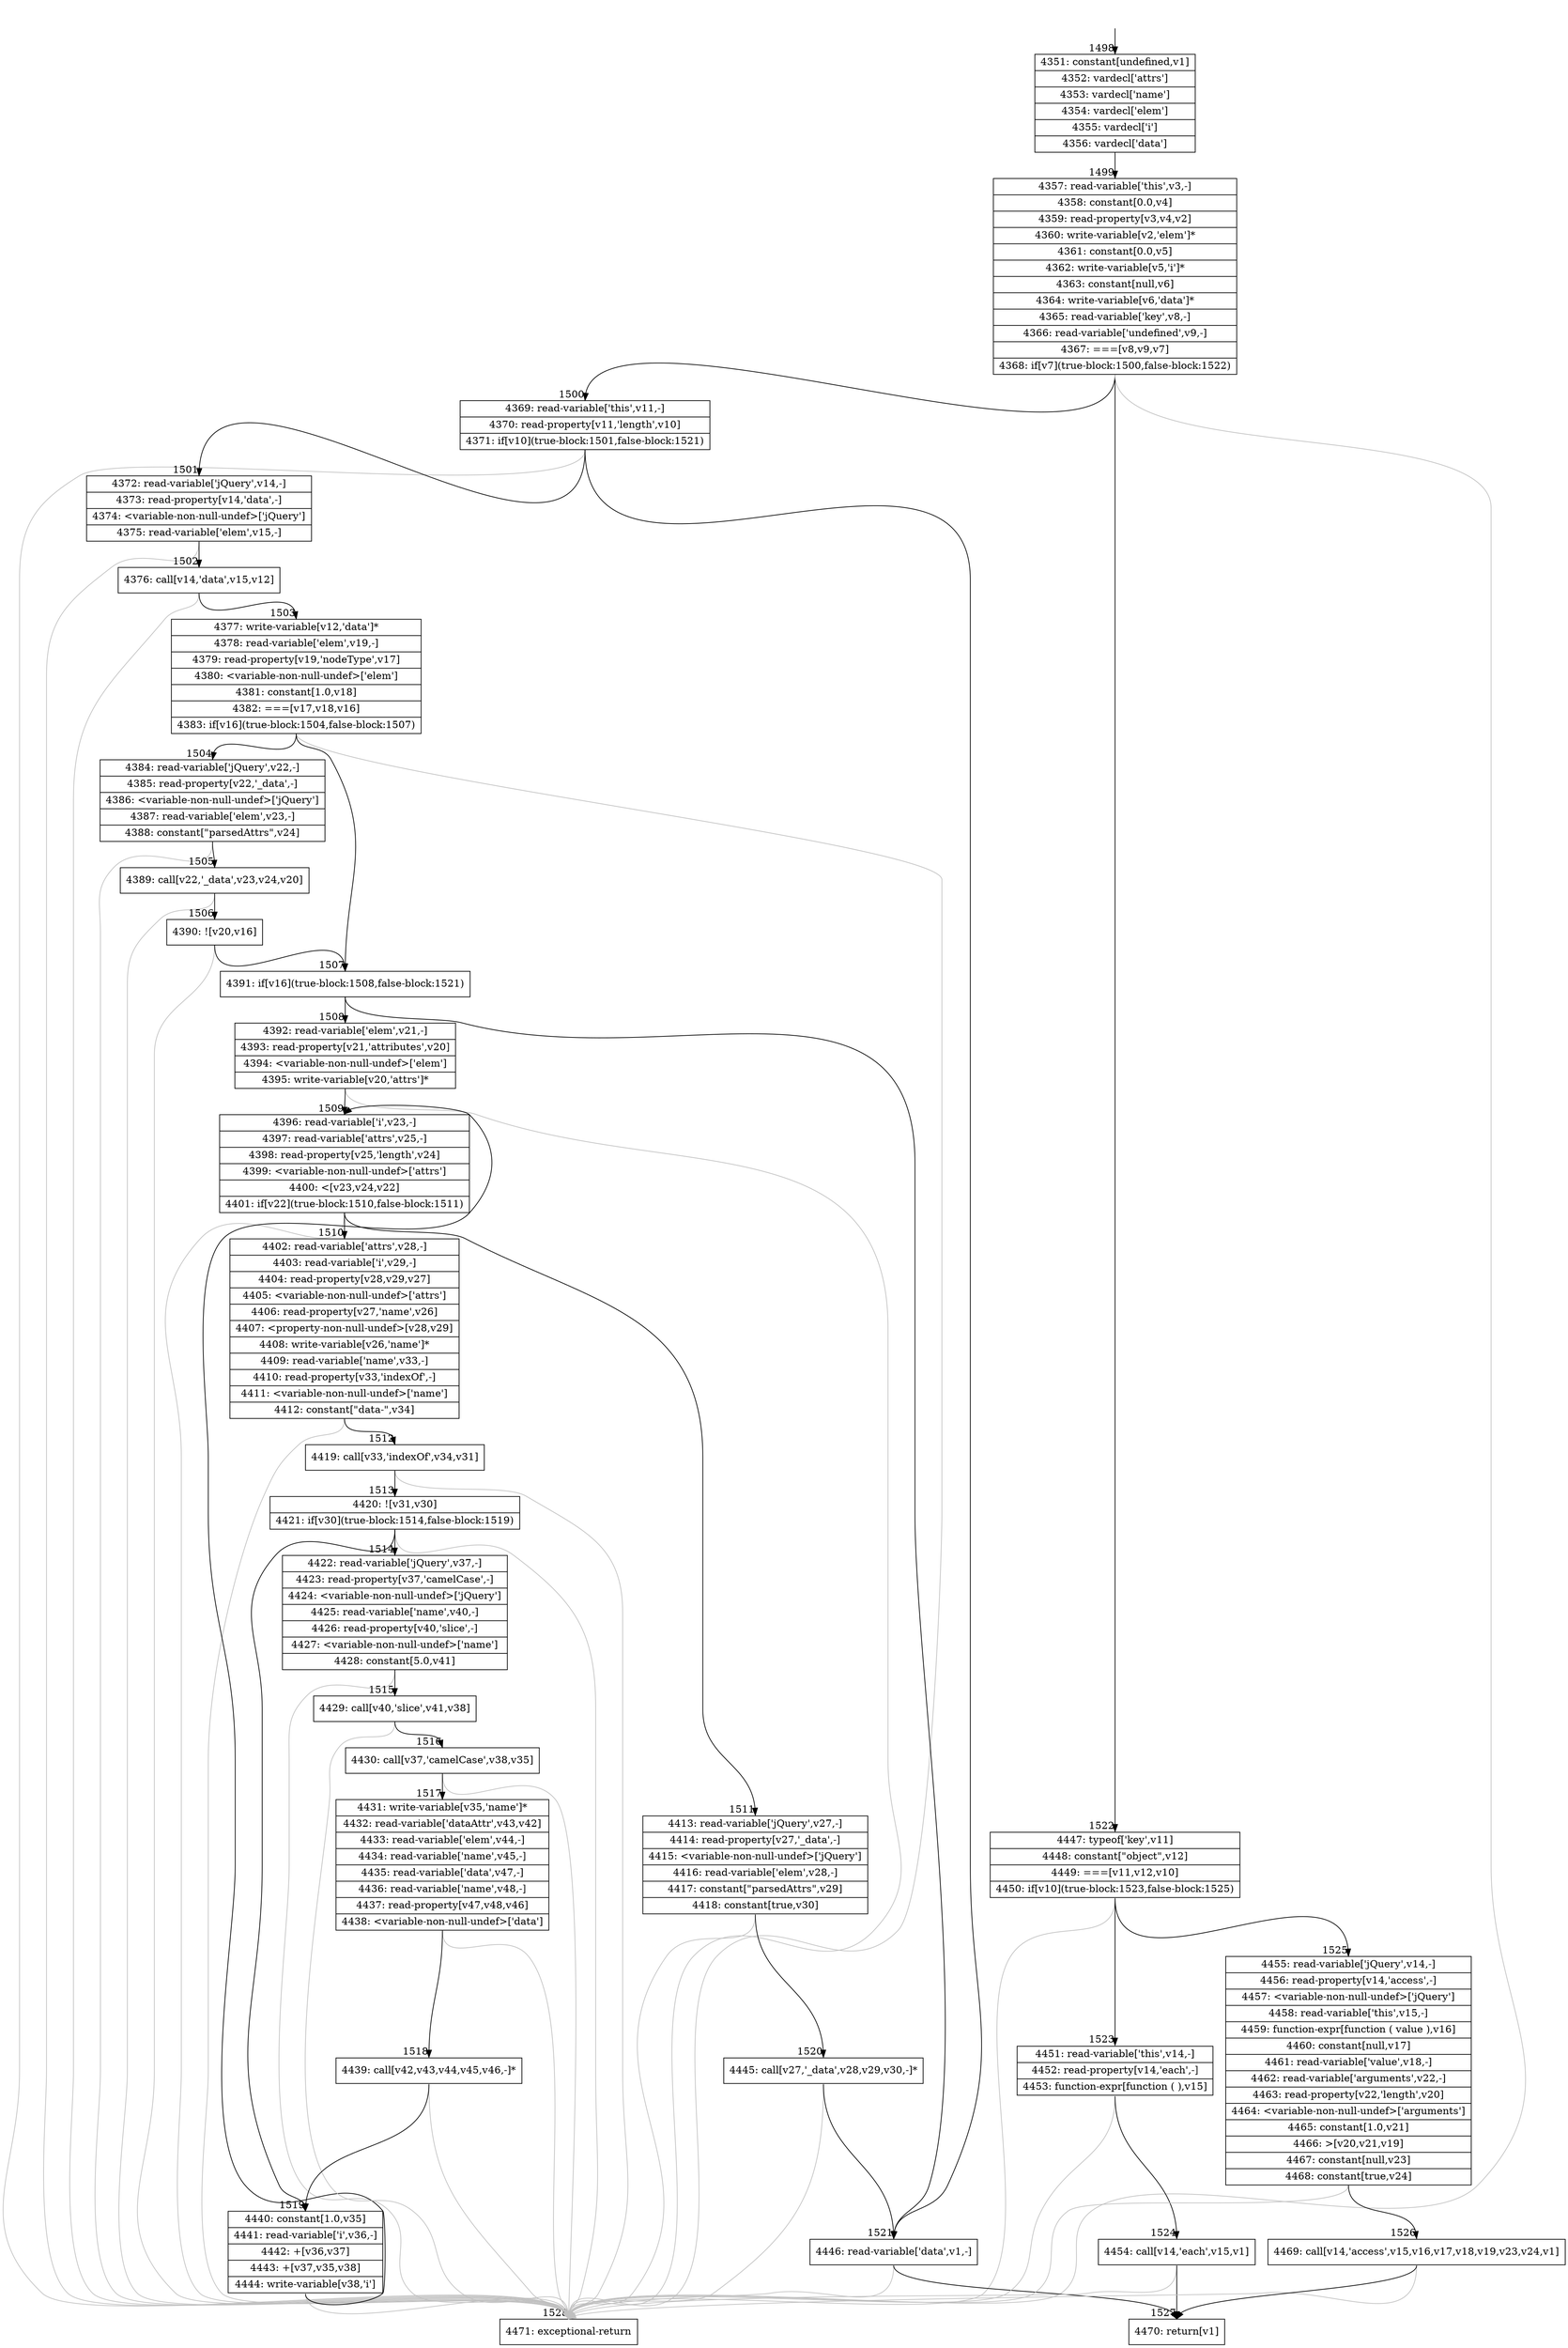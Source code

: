 digraph {
rankdir="TD"
BB_entry101[shape=none,label=""];
BB_entry101 -> BB1498 [tailport=s, headport=n, headlabel="    1498"]
BB1498 [shape=record label="{4351: constant[undefined,v1]|4352: vardecl['attrs']|4353: vardecl['name']|4354: vardecl['elem']|4355: vardecl['i']|4356: vardecl['data']}" ] 
BB1498 -> BB1499 [tailport=s, headport=n, headlabel="      1499"]
BB1499 [shape=record label="{4357: read-variable['this',v3,-]|4358: constant[0.0,v4]|4359: read-property[v3,v4,v2]|4360: write-variable[v2,'elem']*|4361: constant[0.0,v5]|4362: write-variable[v5,'i']*|4363: constant[null,v6]|4364: write-variable[v6,'data']*|4365: read-variable['key',v8,-]|4366: read-variable['undefined',v9,-]|4367: ===[v8,v9,v7]|4368: if[v7](true-block:1500,false-block:1522)}" ] 
BB1499 -> BB1500 [tailport=s, headport=n, headlabel="      1500"]
BB1499 -> BB1522 [tailport=s, headport=n, headlabel="      1522"]
BB1499 -> BB1528 [tailport=s, headport=n, color=gray, headlabel="      1528"]
BB1500 [shape=record label="{4369: read-variable['this',v11,-]|4370: read-property[v11,'length',v10]|4371: if[v10](true-block:1501,false-block:1521)}" ] 
BB1500 -> BB1501 [tailport=s, headport=n, headlabel="      1501"]
BB1500 -> BB1521 [tailport=s, headport=n, headlabel="      1521"]
BB1500 -> BB1528 [tailport=s, headport=n, color=gray]
BB1501 [shape=record label="{4372: read-variable['jQuery',v14,-]|4373: read-property[v14,'data',-]|4374: \<variable-non-null-undef\>['jQuery']|4375: read-variable['elem',v15,-]}" ] 
BB1501 -> BB1502 [tailport=s, headport=n, headlabel="      1502"]
BB1501 -> BB1528 [tailport=s, headport=n, color=gray]
BB1502 [shape=record label="{4376: call[v14,'data',v15,v12]}" ] 
BB1502 -> BB1503 [tailport=s, headport=n, headlabel="      1503"]
BB1502 -> BB1528 [tailport=s, headport=n, color=gray]
BB1503 [shape=record label="{4377: write-variable[v12,'data']*|4378: read-variable['elem',v19,-]|4379: read-property[v19,'nodeType',v17]|4380: \<variable-non-null-undef\>['elem']|4381: constant[1.0,v18]|4382: ===[v17,v18,v16]|4383: if[v16](true-block:1504,false-block:1507)}" ] 
BB1503 -> BB1507 [tailport=s, headport=n, headlabel="      1507"]
BB1503 -> BB1504 [tailport=s, headport=n, headlabel="      1504"]
BB1503 -> BB1528 [tailport=s, headport=n, color=gray]
BB1504 [shape=record label="{4384: read-variable['jQuery',v22,-]|4385: read-property[v22,'_data',-]|4386: \<variable-non-null-undef\>['jQuery']|4387: read-variable['elem',v23,-]|4388: constant[\"parsedAttrs\",v24]}" ] 
BB1504 -> BB1505 [tailport=s, headport=n, headlabel="      1505"]
BB1504 -> BB1528 [tailport=s, headport=n, color=gray]
BB1505 [shape=record label="{4389: call[v22,'_data',v23,v24,v20]}" ] 
BB1505 -> BB1506 [tailport=s, headport=n, headlabel="      1506"]
BB1505 -> BB1528 [tailport=s, headport=n, color=gray]
BB1506 [shape=record label="{4390: ![v20,v16]}" ] 
BB1506 -> BB1507 [tailport=s, headport=n]
BB1506 -> BB1528 [tailport=s, headport=n, color=gray]
BB1507 [shape=record label="{4391: if[v16](true-block:1508,false-block:1521)}" ] 
BB1507 -> BB1508 [tailport=s, headport=n, headlabel="      1508"]
BB1507 -> BB1521 [tailport=s, headport=n]
BB1508 [shape=record label="{4392: read-variable['elem',v21,-]|4393: read-property[v21,'attributes',v20]|4394: \<variable-non-null-undef\>['elem']|4395: write-variable[v20,'attrs']*}" ] 
BB1508 -> BB1509 [tailport=s, headport=n, headlabel="      1509"]
BB1508 -> BB1528 [tailport=s, headport=n, color=gray]
BB1509 [shape=record label="{4396: read-variable['i',v23,-]|4397: read-variable['attrs',v25,-]|4398: read-property[v25,'length',v24]|4399: \<variable-non-null-undef\>['attrs']|4400: \<[v23,v24,v22]|4401: if[v22](true-block:1510,false-block:1511)}" ] 
BB1509 -> BB1510 [tailport=s, headport=n, headlabel="      1510"]
BB1509 -> BB1511 [tailport=s, headport=n, headlabel="      1511"]
BB1509 -> BB1528 [tailport=s, headport=n, color=gray]
BB1510 [shape=record label="{4402: read-variable['attrs',v28,-]|4403: read-variable['i',v29,-]|4404: read-property[v28,v29,v27]|4405: \<variable-non-null-undef\>['attrs']|4406: read-property[v27,'name',v26]|4407: \<property-non-null-undef\>[v28,v29]|4408: write-variable[v26,'name']*|4409: read-variable['name',v33,-]|4410: read-property[v33,'indexOf',-]|4411: \<variable-non-null-undef\>['name']|4412: constant[\"data-\",v34]}" ] 
BB1510 -> BB1512 [tailport=s, headport=n, headlabel="      1512"]
BB1510 -> BB1528 [tailport=s, headport=n, color=gray]
BB1511 [shape=record label="{4413: read-variable['jQuery',v27,-]|4414: read-property[v27,'_data',-]|4415: \<variable-non-null-undef\>['jQuery']|4416: read-variable['elem',v28,-]|4417: constant[\"parsedAttrs\",v29]|4418: constant[true,v30]}" ] 
BB1511 -> BB1520 [tailport=s, headport=n, headlabel="      1520"]
BB1511 -> BB1528 [tailport=s, headport=n, color=gray]
BB1512 [shape=record label="{4419: call[v33,'indexOf',v34,v31]}" ] 
BB1512 -> BB1513 [tailport=s, headport=n, headlabel="      1513"]
BB1512 -> BB1528 [tailport=s, headport=n, color=gray]
BB1513 [shape=record label="{4420: ![v31,v30]|4421: if[v30](true-block:1514,false-block:1519)}" ] 
BB1513 -> BB1514 [tailport=s, headport=n, headlabel="      1514"]
BB1513 -> BB1519 [tailport=s, headport=n, headlabel="      1519"]
BB1513 -> BB1528 [tailport=s, headport=n, color=gray]
BB1514 [shape=record label="{4422: read-variable['jQuery',v37,-]|4423: read-property[v37,'camelCase',-]|4424: \<variable-non-null-undef\>['jQuery']|4425: read-variable['name',v40,-]|4426: read-property[v40,'slice',-]|4427: \<variable-non-null-undef\>['name']|4428: constant[5.0,v41]}" ] 
BB1514 -> BB1515 [tailport=s, headport=n, headlabel="      1515"]
BB1514 -> BB1528 [tailport=s, headport=n, color=gray]
BB1515 [shape=record label="{4429: call[v40,'slice',v41,v38]}" ] 
BB1515 -> BB1516 [tailport=s, headport=n, headlabel="      1516"]
BB1515 -> BB1528 [tailport=s, headport=n, color=gray]
BB1516 [shape=record label="{4430: call[v37,'camelCase',v38,v35]}" ] 
BB1516 -> BB1517 [tailport=s, headport=n, headlabel="      1517"]
BB1516 -> BB1528 [tailport=s, headport=n, color=gray]
BB1517 [shape=record label="{4431: write-variable[v35,'name']*|4432: read-variable['dataAttr',v43,v42]|4433: read-variable['elem',v44,-]|4434: read-variable['name',v45,-]|4435: read-variable['data',v47,-]|4436: read-variable['name',v48,-]|4437: read-property[v47,v48,v46]|4438: \<variable-non-null-undef\>['data']}" ] 
BB1517 -> BB1518 [tailport=s, headport=n, headlabel="      1518"]
BB1517 -> BB1528 [tailport=s, headport=n, color=gray]
BB1518 [shape=record label="{4439: call[v42,v43,v44,v45,v46,-]*}" ] 
BB1518 -> BB1519 [tailport=s, headport=n]
BB1518 -> BB1528 [tailport=s, headport=n, color=gray]
BB1519 [shape=record label="{4440: constant[1.0,v35]|4441: read-variable['i',v36,-]|4442: +[v36,v37]|4443: +[v37,v35,v38]|4444: write-variable[v38,'i']}" ] 
BB1519 -> BB1509 [tailport=s, headport=n]
BB1519 -> BB1528 [tailport=s, headport=n, color=gray]
BB1520 [shape=record label="{4445: call[v27,'_data',v28,v29,v30,-]*}" ] 
BB1520 -> BB1521 [tailport=s, headport=n]
BB1520 -> BB1528 [tailport=s, headport=n, color=gray]
BB1521 [shape=record label="{4446: read-variable['data',v1,-]}" ] 
BB1521 -> BB1527 [tailport=s, headport=n, headlabel="      1527"]
BB1521 -> BB1528 [tailport=s, headport=n, color=gray]
BB1522 [shape=record label="{4447: typeof['key',v11]|4448: constant[\"object\",v12]|4449: ===[v11,v12,v10]|4450: if[v10](true-block:1523,false-block:1525)}" ] 
BB1522 -> BB1523 [tailport=s, headport=n, headlabel="      1523"]
BB1522 -> BB1525 [tailport=s, headport=n, headlabel="      1525"]
BB1522 -> BB1528 [tailport=s, headport=n, color=gray]
BB1523 [shape=record label="{4451: read-variable['this',v14,-]|4452: read-property[v14,'each',-]|4453: function-expr[function ( ),v15]}" ] 
BB1523 -> BB1524 [tailport=s, headport=n, headlabel="      1524"]
BB1523 -> BB1528 [tailport=s, headport=n, color=gray]
BB1524 [shape=record label="{4454: call[v14,'each',v15,v1]}" ] 
BB1524 -> BB1527 [tailport=s, headport=n]
BB1524 -> BB1528 [tailport=s, headport=n, color=gray]
BB1525 [shape=record label="{4455: read-variable['jQuery',v14,-]|4456: read-property[v14,'access',-]|4457: \<variable-non-null-undef\>['jQuery']|4458: read-variable['this',v15,-]|4459: function-expr[function ( value ),v16]|4460: constant[null,v17]|4461: read-variable['value',v18,-]|4462: read-variable['arguments',v22,-]|4463: read-property[v22,'length',v20]|4464: \<variable-non-null-undef\>['arguments']|4465: constant[1.0,v21]|4466: \>[v20,v21,v19]|4467: constant[null,v23]|4468: constant[true,v24]}" ] 
BB1525 -> BB1526 [tailport=s, headport=n, headlabel="      1526"]
BB1525 -> BB1528 [tailport=s, headport=n, color=gray]
BB1526 [shape=record label="{4469: call[v14,'access',v15,v16,v17,v18,v19,v23,v24,v1]}" ] 
BB1526 -> BB1527 [tailport=s, headport=n]
BB1526 -> BB1528 [tailport=s, headport=n, color=gray]
BB1527 [shape=record label="{4470: return[v1]}" ] 
BB1528 [shape=record label="{4471: exceptional-return}" ] 
}
